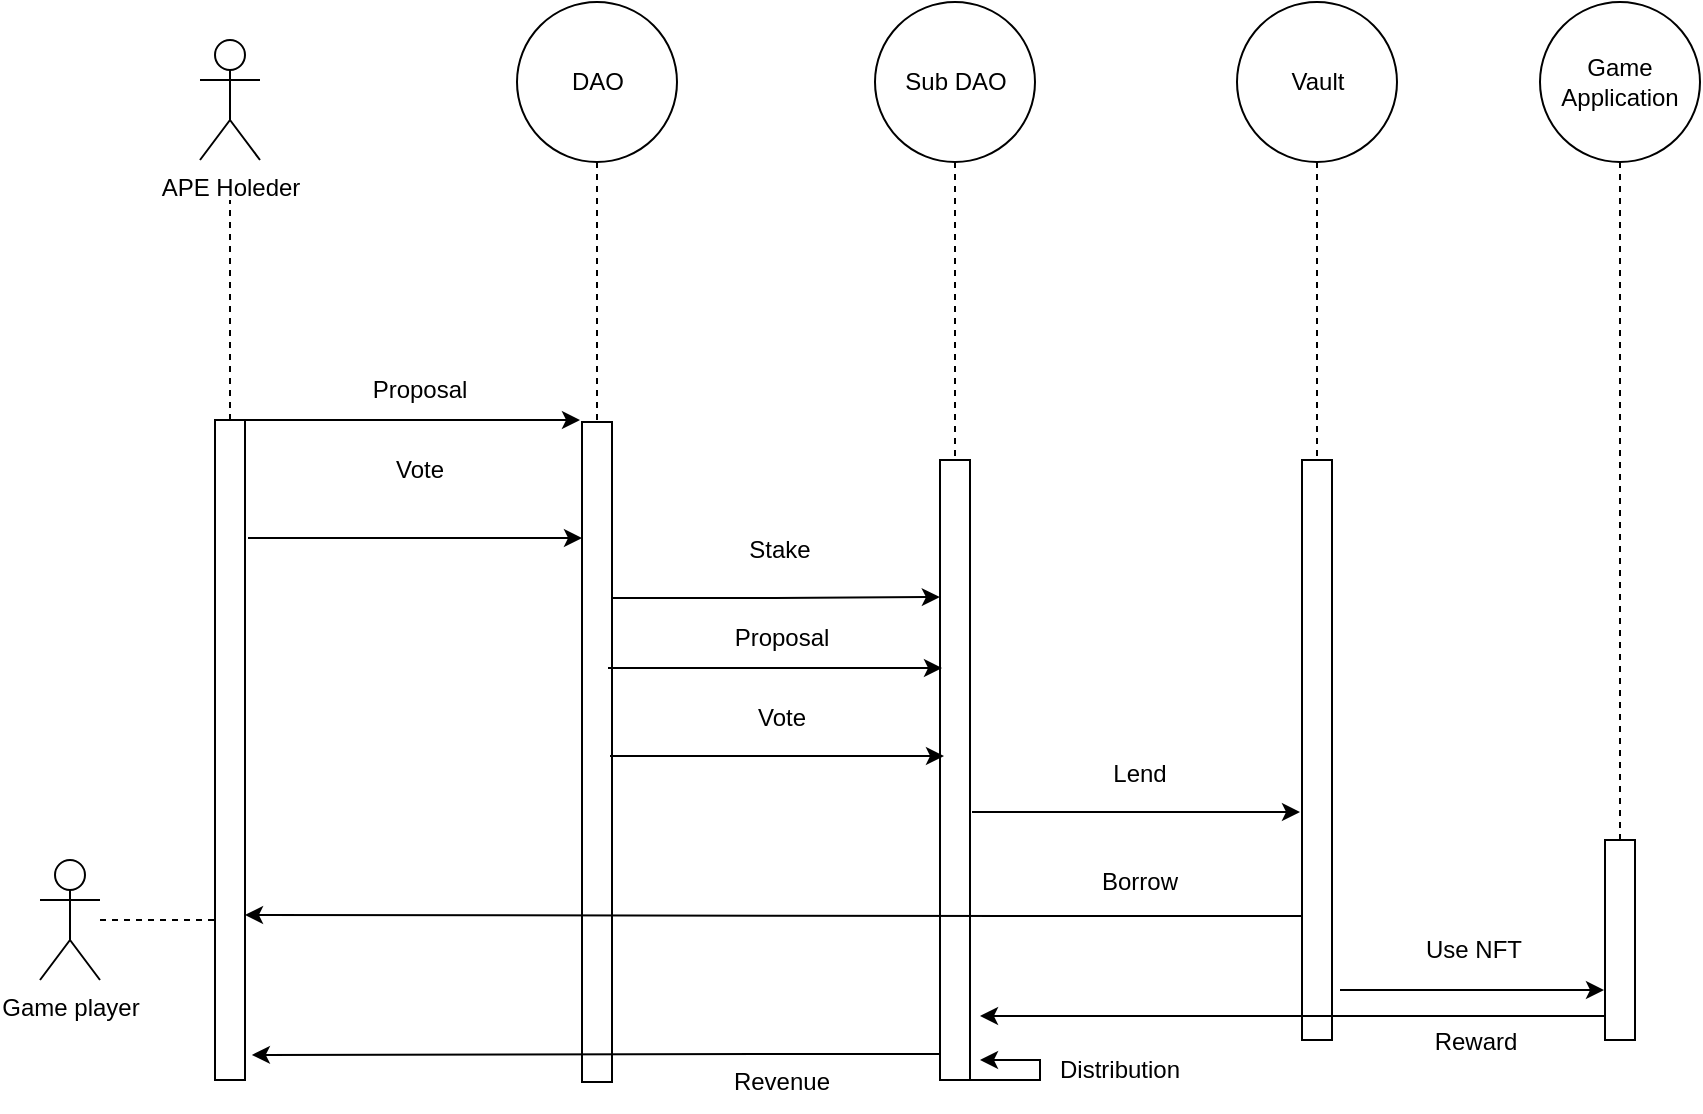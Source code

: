 <mxfile version="22.1.7" type="github">
  <diagram name="Page-1" id="aCcWEt41rh4p7NLnm21A">
    <mxGraphModel dx="798" dy="426" grid="1" gridSize="10" guides="1" tooltips="1" connect="1" arrows="1" fold="1" page="1" pageScale="1" pageWidth="850" pageHeight="1100" math="0" shadow="0">
      <root>
        <mxCell id="0" />
        <mxCell id="1" parent="0" />
        <mxCell id="lImG6d_6mpZsjpR3Lf-0-1" value="APE Holeder" style="shape=umlActor;verticalLabelPosition=bottom;verticalAlign=top;html=1;outlineConnect=0;" vertex="1" parent="1">
          <mxGeometry x="110" y="100" width="30" height="60" as="geometry" />
        </mxCell>
        <mxCell id="lImG6d_6mpZsjpR3Lf-0-3" style="edgeStyle=orthogonalEdgeStyle;rounded=0;orthogonalLoop=1;jettySize=auto;html=1;endArrow=none;endFill=0;dashed=1;" edge="1" parent="1" source="lImG6d_6mpZsjpR3Lf-0-2">
          <mxGeometry relative="1" as="geometry">
            <mxPoint x="125" y="180" as="targetPoint" />
          </mxGeometry>
        </mxCell>
        <mxCell id="lImG6d_6mpZsjpR3Lf-0-2" value="" style="rounded=0;whiteSpace=wrap;html=1;" vertex="1" parent="1">
          <mxGeometry x="117.5" y="290" width="15" height="330" as="geometry" />
        </mxCell>
        <mxCell id="lImG6d_6mpZsjpR3Lf-0-4" value="" style="rounded=0;whiteSpace=wrap;html=1;" vertex="1" parent="1">
          <mxGeometry x="480" y="310" width="15" height="310" as="geometry" />
        </mxCell>
        <mxCell id="lImG6d_6mpZsjpR3Lf-0-6" style="edgeStyle=orthogonalEdgeStyle;rounded=0;orthogonalLoop=1;jettySize=auto;html=1;exitX=1;exitY=0;exitDx=0;exitDy=0;" edge="1" parent="1" source="lImG6d_6mpZsjpR3Lf-0-2">
          <mxGeometry relative="1" as="geometry">
            <mxPoint x="300" y="290" as="targetPoint" />
            <Array as="points">
              <mxPoint x="270" y="290" />
              <mxPoint x="270" y="290" />
            </Array>
          </mxGeometry>
        </mxCell>
        <mxCell id="lImG6d_6mpZsjpR3Lf-0-8" value="" style="edgeStyle=orthogonalEdgeStyle;rounded=0;orthogonalLoop=1;jettySize=auto;html=1;dashed=1;endArrow=none;endFill=0;entryX=0.5;entryY=0;entryDx=0;entryDy=0;" edge="1" parent="1" source="lImG6d_6mpZsjpR3Lf-0-7" target="lImG6d_6mpZsjpR3Lf-0-10">
          <mxGeometry relative="1" as="geometry">
            <Array as="points">
              <mxPoint x="309" y="235" />
            </Array>
          </mxGeometry>
        </mxCell>
        <mxCell id="lImG6d_6mpZsjpR3Lf-0-7" value="DAO" style="ellipse;whiteSpace=wrap;html=1;aspect=fixed;" vertex="1" parent="1">
          <mxGeometry x="268.5" y="81" width="80" height="80" as="geometry" />
        </mxCell>
        <mxCell id="lImG6d_6mpZsjpR3Lf-0-9" value="Proposal" style="text;html=1;strokeColor=none;fillColor=none;align=center;verticalAlign=middle;whiteSpace=wrap;rounded=0;" vertex="1" parent="1">
          <mxGeometry x="190" y="260" width="60" height="30" as="geometry" />
        </mxCell>
        <mxCell id="lImG6d_6mpZsjpR3Lf-0-10" value="" style="rounded=0;whiteSpace=wrap;html=1;" vertex="1" parent="1">
          <mxGeometry x="301" y="291" width="15" height="330" as="geometry" />
        </mxCell>
        <mxCell id="lImG6d_6mpZsjpR3Lf-0-15" style="edgeStyle=orthogonalEdgeStyle;rounded=0;orthogonalLoop=1;jettySize=auto;html=1;endArrow=none;endFill=0;dashed=1;" edge="1" parent="1" source="lImG6d_6mpZsjpR3Lf-0-14" target="lImG6d_6mpZsjpR3Lf-0-4">
          <mxGeometry relative="1" as="geometry" />
        </mxCell>
        <mxCell id="lImG6d_6mpZsjpR3Lf-0-14" value="Sub DAO" style="ellipse;whiteSpace=wrap;html=1;aspect=fixed;" vertex="1" parent="1">
          <mxGeometry x="447.5" y="81" width="80" height="80" as="geometry" />
        </mxCell>
        <mxCell id="lImG6d_6mpZsjpR3Lf-0-16" style="edgeStyle=orthogonalEdgeStyle;rounded=0;orthogonalLoop=1;jettySize=auto;html=1;exitX=1;exitY=0.25;exitDx=0;exitDy=0;entryX=-0.005;entryY=0.221;entryDx=0;entryDy=0;entryPerimeter=0;" edge="1" parent="1" source="lImG6d_6mpZsjpR3Lf-0-10" target="lImG6d_6mpZsjpR3Lf-0-4">
          <mxGeometry relative="1" as="geometry">
            <Array as="points">
              <mxPoint x="316" y="379" />
              <mxPoint x="398" y="379" />
            </Array>
          </mxGeometry>
        </mxCell>
        <mxCell id="lImG6d_6mpZsjpR3Lf-0-17" value="Stake" style="text;html=1;strokeColor=none;fillColor=none;align=center;verticalAlign=middle;whiteSpace=wrap;rounded=0;" vertex="1" parent="1">
          <mxGeometry x="370" y="340" width="60" height="30" as="geometry" />
        </mxCell>
        <mxCell id="lImG6d_6mpZsjpR3Lf-0-22" value="Vote" style="text;html=1;strokeColor=none;fillColor=none;align=center;verticalAlign=middle;whiteSpace=wrap;rounded=0;" vertex="1" parent="1">
          <mxGeometry x="190" y="300" width="60" height="30" as="geometry" />
        </mxCell>
        <mxCell id="lImG6d_6mpZsjpR3Lf-0-24" style="edgeStyle=orthogonalEdgeStyle;rounded=0;orthogonalLoop=1;jettySize=auto;html=1;exitX=1;exitY=0;exitDx=0;exitDy=0;" edge="1" parent="1">
          <mxGeometry relative="1" as="geometry">
            <mxPoint x="134" y="349" as="sourcePoint" />
            <mxPoint x="301" y="349" as="targetPoint" />
            <Array as="points">
              <mxPoint x="271" y="349" />
              <mxPoint x="271" y="349" />
            </Array>
          </mxGeometry>
        </mxCell>
        <mxCell id="lImG6d_6mpZsjpR3Lf-0-25" style="edgeStyle=orthogonalEdgeStyle;rounded=0;orthogonalLoop=1;jettySize=auto;html=1;exitX=1;exitY=0;exitDx=0;exitDy=0;" edge="1" parent="1">
          <mxGeometry relative="1" as="geometry">
            <mxPoint x="314" y="414" as="sourcePoint" />
            <mxPoint x="481" y="414" as="targetPoint" />
            <Array as="points">
              <mxPoint x="451" y="414" />
              <mxPoint x="451" y="414" />
            </Array>
          </mxGeometry>
        </mxCell>
        <mxCell id="lImG6d_6mpZsjpR3Lf-0-26" value="Proposal" style="text;html=1;strokeColor=none;fillColor=none;align=center;verticalAlign=middle;whiteSpace=wrap;rounded=0;" vertex="1" parent="1">
          <mxGeometry x="371" y="384" width="60" height="30" as="geometry" />
        </mxCell>
        <mxCell id="lImG6d_6mpZsjpR3Lf-0-27" value="Vote" style="text;html=1;strokeColor=none;fillColor=none;align=center;verticalAlign=middle;whiteSpace=wrap;rounded=0;" vertex="1" parent="1">
          <mxGeometry x="371" y="424" width="60" height="30" as="geometry" />
        </mxCell>
        <mxCell id="lImG6d_6mpZsjpR3Lf-0-28" style="edgeStyle=orthogonalEdgeStyle;rounded=0;orthogonalLoop=1;jettySize=auto;html=1;exitX=1;exitY=0;exitDx=0;exitDy=0;" edge="1" parent="1">
          <mxGeometry relative="1" as="geometry">
            <mxPoint x="315" y="458" as="sourcePoint" />
            <mxPoint x="482" y="458" as="targetPoint" />
            <Array as="points">
              <mxPoint x="452" y="458" />
              <mxPoint x="452" y="458" />
            </Array>
          </mxGeometry>
        </mxCell>
        <mxCell id="lImG6d_6mpZsjpR3Lf-0-58" style="edgeStyle=orthogonalEdgeStyle;rounded=0;orthogonalLoop=1;jettySize=auto;html=1;entryX=1;entryY=0.75;entryDx=0;entryDy=0;" edge="1" parent="1" source="lImG6d_6mpZsjpR3Lf-0-29" target="lImG6d_6mpZsjpR3Lf-0-2">
          <mxGeometry relative="1" as="geometry">
            <Array as="points">
              <mxPoint x="540" y="538" />
              <mxPoint x="540" y="538" />
            </Array>
          </mxGeometry>
        </mxCell>
        <mxCell id="lImG6d_6mpZsjpR3Lf-0-29" value="" style="rounded=0;whiteSpace=wrap;html=1;" vertex="1" parent="1">
          <mxGeometry x="661" y="310" width="15" height="290" as="geometry" />
        </mxCell>
        <mxCell id="lImG6d_6mpZsjpR3Lf-0-31" style="edgeStyle=orthogonalEdgeStyle;rounded=0;orthogonalLoop=1;jettySize=auto;html=1;entryX=0.5;entryY=0;entryDx=0;entryDy=0;endArrow=none;endFill=0;dashed=1;" edge="1" parent="1" source="lImG6d_6mpZsjpR3Lf-0-30" target="lImG6d_6mpZsjpR3Lf-0-29">
          <mxGeometry relative="1" as="geometry" />
        </mxCell>
        <mxCell id="lImG6d_6mpZsjpR3Lf-0-30" value="Vault" style="ellipse;whiteSpace=wrap;html=1;aspect=fixed;" vertex="1" parent="1">
          <mxGeometry x="628.5" y="81" width="80" height="80" as="geometry" />
        </mxCell>
        <mxCell id="lImG6d_6mpZsjpR3Lf-0-34" style="edgeStyle=orthogonalEdgeStyle;rounded=0;orthogonalLoop=1;jettySize=auto;html=1;exitX=1;exitY=0.25;exitDx=0;exitDy=0;entryX=-0.005;entryY=0.221;entryDx=0;entryDy=0;entryPerimeter=0;" edge="1" parent="1">
          <mxGeometry relative="1" as="geometry">
            <mxPoint x="496" y="486" as="sourcePoint" />
            <mxPoint x="660" y="486" as="targetPoint" />
          </mxGeometry>
        </mxCell>
        <mxCell id="lImG6d_6mpZsjpR3Lf-0-35" value="Lend" style="text;html=1;strokeColor=none;fillColor=none;align=center;verticalAlign=middle;whiteSpace=wrap;rounded=0;" vertex="1" parent="1">
          <mxGeometry x="550" y="452" width="60" height="30" as="geometry" />
        </mxCell>
        <mxCell id="lImG6d_6mpZsjpR3Lf-0-46" value="" style="edgeStyle=orthogonalEdgeStyle;rounded=0;orthogonalLoop=1;jettySize=auto;html=1;dashed=1;endArrow=none;endFill=0;" edge="1" parent="1" source="lImG6d_6mpZsjpR3Lf-0-43" target="lImG6d_6mpZsjpR3Lf-0-2">
          <mxGeometry relative="1" as="geometry">
            <Array as="points">
              <mxPoint x="100" y="540" />
              <mxPoint x="100" y="540" />
            </Array>
          </mxGeometry>
        </mxCell>
        <mxCell id="lImG6d_6mpZsjpR3Lf-0-43" value="Game player" style="shape=umlActor;verticalLabelPosition=bottom;verticalAlign=top;html=1;outlineConnect=0;" vertex="1" parent="1">
          <mxGeometry x="30" y="510" width="30" height="60" as="geometry" />
        </mxCell>
        <mxCell id="lImG6d_6mpZsjpR3Lf-0-48" value="Borrow" style="text;html=1;strokeColor=none;fillColor=none;align=center;verticalAlign=middle;whiteSpace=wrap;rounded=0;" vertex="1" parent="1">
          <mxGeometry x="550" y="506" width="60" height="30" as="geometry" />
        </mxCell>
        <mxCell id="lImG6d_6mpZsjpR3Lf-0-49" value="" style="rounded=0;whiteSpace=wrap;html=1;" vertex="1" parent="1">
          <mxGeometry x="812.5" y="500" width="15" height="100" as="geometry" />
        </mxCell>
        <mxCell id="lImG6d_6mpZsjpR3Lf-0-50" style="edgeStyle=orthogonalEdgeStyle;rounded=0;orthogonalLoop=1;jettySize=auto;html=1;entryX=0.5;entryY=0;entryDx=0;entryDy=0;endArrow=none;endFill=0;dashed=1;" edge="1" parent="1" source="lImG6d_6mpZsjpR3Lf-0-51" target="lImG6d_6mpZsjpR3Lf-0-49">
          <mxGeometry relative="1" as="geometry" />
        </mxCell>
        <mxCell id="lImG6d_6mpZsjpR3Lf-0-51" value="Game Application" style="ellipse;whiteSpace=wrap;html=1;aspect=fixed;" vertex="1" parent="1">
          <mxGeometry x="780" y="81" width="80" height="80" as="geometry" />
        </mxCell>
        <mxCell id="lImG6d_6mpZsjpR3Lf-0-52" style="edgeStyle=orthogonalEdgeStyle;rounded=0;orthogonalLoop=1;jettySize=auto;html=1;entryX=-0.005;entryY=0.221;entryDx=0;entryDy=0;entryPerimeter=0;" edge="1" parent="1">
          <mxGeometry relative="1" as="geometry">
            <mxPoint x="680" y="575" as="sourcePoint" />
            <mxPoint x="812" y="575" as="targetPoint" />
          </mxGeometry>
        </mxCell>
        <mxCell id="lImG6d_6mpZsjpR3Lf-0-53" value="Use NFT" style="text;html=1;strokeColor=none;fillColor=none;align=center;verticalAlign=middle;whiteSpace=wrap;rounded=0;" vertex="1" parent="1">
          <mxGeometry x="717" y="540" width="60" height="30" as="geometry" />
        </mxCell>
        <mxCell id="lImG6d_6mpZsjpR3Lf-0-54" style="edgeStyle=orthogonalEdgeStyle;rounded=0;orthogonalLoop=1;jettySize=auto;html=1;" edge="1" parent="1" source="lImG6d_6mpZsjpR3Lf-0-49">
          <mxGeometry relative="1" as="geometry">
            <mxPoint x="500" y="588" as="targetPoint" />
            <Array as="points">
              <mxPoint x="780" y="588" />
              <mxPoint x="780" y="588" />
            </Array>
          </mxGeometry>
        </mxCell>
        <mxCell id="lImG6d_6mpZsjpR3Lf-0-55" value="Reward" style="text;html=1;strokeColor=none;fillColor=none;align=center;verticalAlign=middle;whiteSpace=wrap;rounded=0;" vertex="1" parent="1">
          <mxGeometry x="718" y="586" width="60" height="30" as="geometry" />
        </mxCell>
        <mxCell id="lImG6d_6mpZsjpR3Lf-0-56" style="edgeStyle=orthogonalEdgeStyle;rounded=0;orthogonalLoop=1;jettySize=auto;html=1;exitX=1;exitY=1;exitDx=0;exitDy=0;" edge="1" parent="1" source="lImG6d_6mpZsjpR3Lf-0-4">
          <mxGeometry relative="1" as="geometry">
            <mxPoint x="654" y="578" as="sourcePoint" />
            <mxPoint x="500" y="610" as="targetPoint" />
            <Array as="points">
              <mxPoint x="530" y="620" />
              <mxPoint x="530" y="610" />
              <mxPoint x="500" y="610" />
            </Array>
          </mxGeometry>
        </mxCell>
        <mxCell id="lImG6d_6mpZsjpR3Lf-0-57" value="Distribution" style="text;html=1;strokeColor=none;fillColor=none;align=center;verticalAlign=middle;whiteSpace=wrap;rounded=0;" vertex="1" parent="1">
          <mxGeometry x="540" y="600" width="60" height="30" as="geometry" />
        </mxCell>
        <mxCell id="lImG6d_6mpZsjpR3Lf-0-60" style="edgeStyle=orthogonalEdgeStyle;rounded=0;orthogonalLoop=1;jettySize=auto;html=1;entryX=1.229;entryY=0.962;entryDx=0;entryDy=0;entryPerimeter=0;" edge="1" parent="1" source="lImG6d_6mpZsjpR3Lf-0-4" target="lImG6d_6mpZsjpR3Lf-0-2">
          <mxGeometry relative="1" as="geometry">
            <Array as="points">
              <mxPoint x="390" y="607" />
              <mxPoint x="390" y="607" />
            </Array>
          </mxGeometry>
        </mxCell>
        <mxCell id="lImG6d_6mpZsjpR3Lf-0-61" value="Revenue" style="text;html=1;strokeColor=none;fillColor=none;align=center;verticalAlign=middle;whiteSpace=wrap;rounded=0;" vertex="1" parent="1">
          <mxGeometry x="371" y="606" width="60" height="30" as="geometry" />
        </mxCell>
      </root>
    </mxGraphModel>
  </diagram>
</mxfile>
